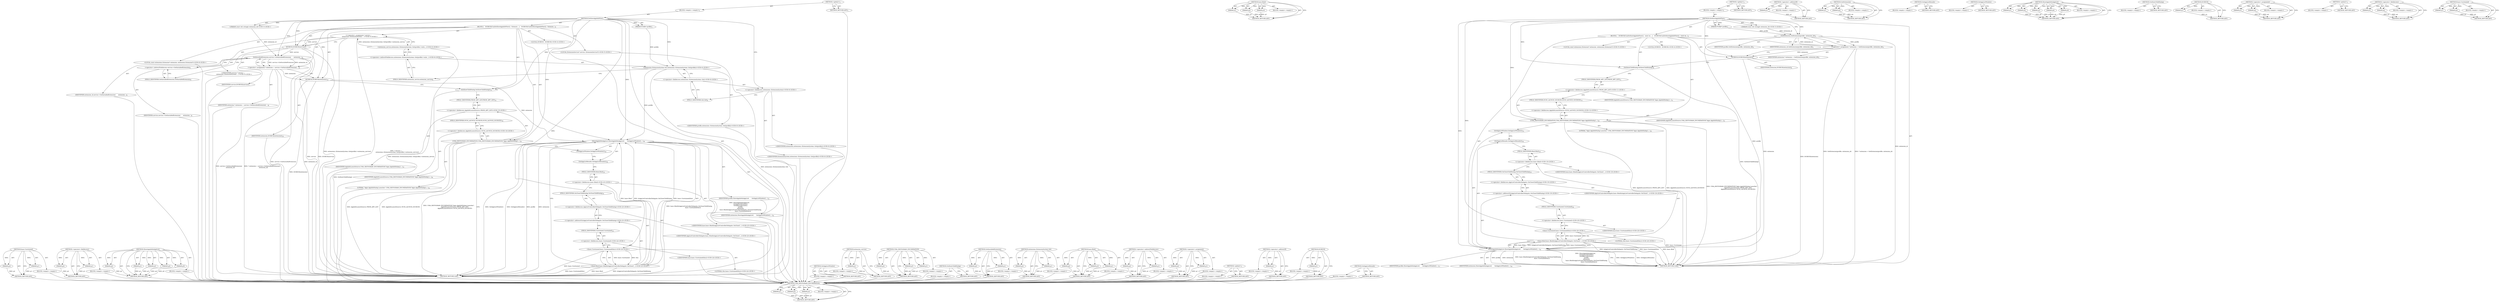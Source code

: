 digraph "base.Unretained" {
vulnerable_162 [label=<(METHOD,base.Unretained)>];
vulnerable_163 [label=<(PARAM,p1)>];
vulnerable_164 [label=<(PARAM,p2)>];
vulnerable_165 [label=<(BLOCK,&lt;empty&gt;,&lt;empty&gt;)>];
vulnerable_166 [label=<(METHOD_RETURN,ANY)>];
vulnerable_115 [label=<(METHOD,&lt;operator&gt;.fieldAccess)>];
vulnerable_116 [label=<(PARAM,p1)>];
vulnerable_117 [label=<(PARAM,p2)>];
vulnerable_118 [label=<(BLOCK,&lt;empty&gt;,&lt;empty&gt;)>];
vulnerable_119 [label=<(METHOD_RETURN,ANY)>];
vulnerable_138 [label=<(METHOD,ShowAppInfoInAppList)>];
vulnerable_139 [label=<(PARAM,p1)>];
vulnerable_140 [label=<(PARAM,p2)>];
vulnerable_141 [label=<(PARAM,p3)>];
vulnerable_142 [label=<(PARAM,p4)>];
vulnerable_143 [label=<(PARAM,p5)>];
vulnerable_144 [label=<(BLOCK,&lt;empty&gt;,&lt;empty&gt;)>];
vulnerable_145 [label=<(METHOD_RETURN,ANY)>];
vulnerable_6 [label=<(METHOD,&lt;global&gt;)<SUB>1</SUB>>];
vulnerable_7 [label=<(BLOCK,&lt;empty&gt;,&lt;empty&gt;)<SUB>1</SUB>>];
vulnerable_8 [label=<(METHOD,DoShowAppInfoFlow)<SUB>1</SUB>>];
vulnerable_9 [label=<(PARAM,Profile* profile)<SUB>2</SUB>>];
vulnerable_10 [label="<(PARAM,const std::string&amp; extension_id)<SUB>3</SUB>>"];
vulnerable_11 [label=<(BLOCK,{
   DCHECK(CanDoShowAppInfoFlow());
  Extensio...,{
   DCHECK(CanDoShowAppInfoFlow());
  Extensio...)<SUB>3</SUB>>];
vulnerable_12 [label="<(LOCAL,DCHECK : DCHECK)<SUB>4</SUB>>"];
vulnerable_13 [label="<(LOCAL,ExtensionService* service: ExtensionService*)<SUB>5</SUB>>"];
vulnerable_14 [label="<(&lt;operator&gt;.assignment,* service =
      extensions::ExtensionSystem::...)<SUB>5</SUB>>"];
vulnerable_15 [label="<(IDENTIFIER,service,* service =
      extensions::ExtensionSystem::...)<SUB>5</SUB>>"];
vulnerable_16 [label="<(extension_service,extensions::ExtensionSystem::Get(profile)-&gt;exte...)<SUB>6</SUB>>"];
vulnerable_17 [label="<(&lt;operator&gt;.indirectFieldAccess,extensions::ExtensionSystem::Get(profile)-&gt;exte...)<SUB>6</SUB>>"];
vulnerable_18 [label="<(extensions.ExtensionSystem.Get,extensions::ExtensionSystem::Get(profile))<SUB>6</SUB>>"];
vulnerable_19 [label="<(&lt;operator&gt;.fieldAccess,extensions::ExtensionSystem::Get)<SUB>6</SUB>>"];
vulnerable_20 [label="<(&lt;operator&gt;.fieldAccess,extensions::ExtensionSystem)<SUB>6</SUB>>"];
vulnerable_21 [label="<(IDENTIFIER,extensions,extensions::ExtensionSystem::Get(profile))<SUB>6</SUB>>"];
vulnerable_22 [label="<(IDENTIFIER,ExtensionSystem,extensions::ExtensionSystem::Get(profile))<SUB>6</SUB>>"];
vulnerable_23 [label=<(FIELD_IDENTIFIER,Get,Get)<SUB>6</SUB>>];
vulnerable_24 [label="<(IDENTIFIER,profile,extensions::ExtensionSystem::Get(profile))<SUB>6</SUB>>"];
vulnerable_25 [label=<(FIELD_IDENTIFIER,extension_service,extension_service)<SUB>6</SUB>>];
vulnerable_26 [label=<(DCHECK,DCHECK(service))<SUB>7</SUB>>];
vulnerable_27 [label=<(IDENTIFIER,service,DCHECK(service))<SUB>7</SUB>>];
vulnerable_28 [label="<(LOCAL,const extensions.Extension* extension: extensions.Extension*)<SUB>8</SUB>>"];
vulnerable_29 [label=<(&lt;operator&gt;.assignment,* extension = service-&gt;GetInstalledExtension(
 ...)<SUB>8</SUB>>];
vulnerable_30 [label=<(IDENTIFIER,extension,* extension = service-&gt;GetInstalledExtension(
 ...)<SUB>8</SUB>>];
vulnerable_31 [label=<(GetInstalledExtension,service-&gt;GetInstalledExtension(
      extension...)<SUB>8</SUB>>];
vulnerable_32 [label=<(&lt;operator&gt;.indirectFieldAccess,service-&gt;GetInstalledExtension)<SUB>8</SUB>>];
vulnerable_33 [label=<(IDENTIFIER,service,service-&gt;GetInstalledExtension(
      extension...)<SUB>8</SUB>>];
vulnerable_34 [label=<(FIELD_IDENTIFIER,GetInstalledExtension,GetInstalledExtension)<SUB>8</SUB>>];
vulnerable_35 [label=<(IDENTIFIER,extension_id,service-&gt;GetInstalledExtension(
      extension...)<SUB>9</SUB>>];
vulnerable_36 [label=<(DCHECK,DCHECK(extension))<SUB>10</SUB>>];
vulnerable_37 [label=<(IDENTIFIER,extension,DCHECK(extension))<SUB>10</SUB>>];
vulnerable_38 [label=<(OnShowChildDialog,OnShowChildDialog())<SUB>12</SUB>>];
vulnerable_39 [label=<(UMA_HISTOGRAM_ENUMERATION,UMA_HISTOGRAM_ENUMERATION(&quot;Apps.AppInfoDialog.L...)<SUB>14</SUB>>];
vulnerable_40 [label=<(LITERAL,&quot;Apps.AppInfoDialog.Launches&quot;,UMA_HISTOGRAM_ENUMERATION(&quot;Apps.AppInfoDialog.L...)<SUB>14</SUB>>];
vulnerable_41 [label="<(&lt;operator&gt;.fieldAccess,AppInfoLaunchSource::FROM_APP_LIST)<SUB>15</SUB>>"];
vulnerable_42 [label=<(IDENTIFIER,AppInfoLaunchSource,UMA_HISTOGRAM_ENUMERATION(&quot;Apps.AppInfoDialog.L...)<SUB>15</SUB>>];
vulnerable_43 [label=<(FIELD_IDENTIFIER,FROM_APP_LIST,FROM_APP_LIST)<SUB>15</SUB>>];
vulnerable_44 [label="<(&lt;operator&gt;.fieldAccess,AppInfoLaunchSource::NUM_LAUNCH_SOURCES)<SUB>16</SUB>>"];
vulnerable_45 [label=<(IDENTIFIER,AppInfoLaunchSource,UMA_HISTOGRAM_ENUMERATION(&quot;Apps.AppInfoDialog.L...)<SUB>16</SUB>>];
vulnerable_46 [label=<(FIELD_IDENTIFIER,NUM_LAUNCH_SOURCES,NUM_LAUNCH_SOURCES)<SUB>16</SUB>>];
vulnerable_47 [label=<(ShowAppInfoInAppList,ShowAppInfoInAppList(
      GetAppListWindow(),...)<SUB>18</SUB>>];
vulnerable_48 [label=<(GetAppListWindow,GetAppListWindow())<SUB>19</SUB>>];
vulnerable_49 [label=<(GetAppListBounds,GetAppListBounds())<SUB>20</SUB>>];
vulnerable_50 [label=<(IDENTIFIER,profile,ShowAppInfoInAppList(
      GetAppListWindow(),...)<SUB>21</SUB>>];
vulnerable_51 [label=<(IDENTIFIER,extension,ShowAppInfoInAppList(
      GetAppListWindow(),...)<SUB>22</SUB>>];
vulnerable_52 [label="<(base.Bind,base::Bind(&amp;AppListControllerDelegate::OnCloseC...)<SUB>23</SUB>>"];
vulnerable_53 [label="<(&lt;operator&gt;.fieldAccess,base::Bind)<SUB>23</SUB>>"];
vulnerable_54 [label="<(IDENTIFIER,base,base::Bind(&amp;AppListControllerDelegate::OnCloseC...)<SUB>23</SUB>>"];
vulnerable_55 [label=<(FIELD_IDENTIFIER,Bind,Bind)<SUB>23</SUB>>];
vulnerable_56 [label="<(&lt;operator&gt;.addressOf,&amp;AppListControllerDelegate::OnCloseChildDialog)<SUB>23</SUB>>"];
vulnerable_57 [label="<(&lt;operator&gt;.fieldAccess,AppListControllerDelegate::OnCloseChildDialog)<SUB>23</SUB>>"];
vulnerable_58 [label="<(IDENTIFIER,AppListControllerDelegate,base::Bind(&amp;AppListControllerDelegate::OnCloseC...)<SUB>23</SUB>>"];
vulnerable_59 [label=<(FIELD_IDENTIFIER,OnCloseChildDialog,OnCloseChildDialog)<SUB>23</SUB>>];
vulnerable_60 [label="<(base.Unretained,base::Unretained(this))<SUB>24</SUB>>"];
vulnerable_61 [label="<(&lt;operator&gt;.fieldAccess,base::Unretained)<SUB>24</SUB>>"];
vulnerable_62 [label="<(IDENTIFIER,base,base::Unretained(this))<SUB>24</SUB>>"];
vulnerable_63 [label=<(FIELD_IDENTIFIER,Unretained,Unretained)<SUB>24</SUB>>];
vulnerable_64 [label="<(LITERAL,this,base::Unretained(this))<SUB>24</SUB>>"];
vulnerable_65 [label=<(METHOD_RETURN,void)<SUB>1</SUB>>];
vulnerable_67 [label=<(METHOD_RETURN,ANY)<SUB>1</SUB>>];
vulnerable_146 [label=<(METHOD,GetAppListWindow)>];
vulnerable_147 [label=<(BLOCK,&lt;empty&gt;,&lt;empty&gt;)>];
vulnerable_148 [label=<(METHOD_RETURN,ANY)>];
vulnerable_101 [label=<(METHOD,extension_service)>];
vulnerable_102 [label=<(PARAM,p1)>];
vulnerable_103 [label=<(BLOCK,&lt;empty&gt;,&lt;empty&gt;)>];
vulnerable_104 [label=<(METHOD_RETURN,ANY)>];
vulnerable_132 [label=<(METHOD,UMA_HISTOGRAM_ENUMERATION)>];
vulnerable_133 [label=<(PARAM,p1)>];
vulnerable_134 [label=<(PARAM,p2)>];
vulnerable_135 [label=<(PARAM,p3)>];
vulnerable_136 [label=<(BLOCK,&lt;empty&gt;,&lt;empty&gt;)>];
vulnerable_137 [label=<(METHOD_RETURN,ANY)>];
vulnerable_129 [label=<(METHOD,OnShowChildDialog)>];
vulnerable_130 [label=<(BLOCK,&lt;empty&gt;,&lt;empty&gt;)>];
vulnerable_131 [label=<(METHOD_RETURN,ANY)>];
vulnerable_124 [label=<(METHOD,GetInstalledExtension)>];
vulnerable_125 [label=<(PARAM,p1)>];
vulnerable_126 [label=<(PARAM,p2)>];
vulnerable_127 [label=<(BLOCK,&lt;empty&gt;,&lt;empty&gt;)>];
vulnerable_128 [label=<(METHOD_RETURN,ANY)>];
vulnerable_110 [label=<(METHOD,extensions.ExtensionSystem.Get)>];
vulnerable_111 [label=<(PARAM,p1)>];
vulnerable_112 [label=<(PARAM,p2)>];
vulnerable_113 [label=<(BLOCK,&lt;empty&gt;,&lt;empty&gt;)>];
vulnerable_114 [label=<(METHOD_RETURN,ANY)>];
vulnerable_152 [label=<(METHOD,base.Bind)>];
vulnerable_153 [label=<(PARAM,p1)>];
vulnerable_154 [label=<(PARAM,p2)>];
vulnerable_155 [label=<(PARAM,p3)>];
vulnerable_156 [label=<(BLOCK,&lt;empty&gt;,&lt;empty&gt;)>];
vulnerable_157 [label=<(METHOD_RETURN,ANY)>];
vulnerable_105 [label=<(METHOD,&lt;operator&gt;.indirectFieldAccess)>];
vulnerable_106 [label=<(PARAM,p1)>];
vulnerable_107 [label=<(PARAM,p2)>];
vulnerable_108 [label=<(BLOCK,&lt;empty&gt;,&lt;empty&gt;)>];
vulnerable_109 [label=<(METHOD_RETURN,ANY)>];
vulnerable_96 [label=<(METHOD,&lt;operator&gt;.assignment)>];
vulnerable_97 [label=<(PARAM,p1)>];
vulnerable_98 [label=<(PARAM,p2)>];
vulnerable_99 [label=<(BLOCK,&lt;empty&gt;,&lt;empty&gt;)>];
vulnerable_100 [label=<(METHOD_RETURN,ANY)>];
vulnerable_90 [label=<(METHOD,&lt;global&gt;)<SUB>1</SUB>>];
vulnerable_91 [label=<(BLOCK,&lt;empty&gt;,&lt;empty&gt;)>];
vulnerable_92 [label=<(METHOD_RETURN,ANY)>];
vulnerable_158 [label=<(METHOD,&lt;operator&gt;.addressOf)>];
vulnerable_159 [label=<(PARAM,p1)>];
vulnerable_160 [label=<(BLOCK,&lt;empty&gt;,&lt;empty&gt;)>];
vulnerable_161 [label=<(METHOD_RETURN,ANY)>];
vulnerable_120 [label=<(METHOD,DCHECK)>];
vulnerable_121 [label=<(PARAM,p1)>];
vulnerable_122 [label=<(BLOCK,&lt;empty&gt;,&lt;empty&gt;)>];
vulnerable_123 [label=<(METHOD_RETURN,ANY)>];
vulnerable_149 [label=<(METHOD,GetAppListBounds)>];
vulnerable_150 [label=<(BLOCK,&lt;empty&gt;,&lt;empty&gt;)>];
vulnerable_151 [label=<(METHOD_RETURN,ANY)>];
fixed_92 [label=<(METHOD,UMA_HISTOGRAM_ENUMERATION)>];
fixed_93 [label=<(PARAM,p1)>];
fixed_94 [label=<(PARAM,p2)>];
fixed_95 [label=<(PARAM,p3)>];
fixed_96 [label=<(BLOCK,&lt;empty&gt;,&lt;empty&gt;)>];
fixed_97 [label=<(METHOD_RETURN,ANY)>];
fixed_117 [label=<(METHOD,base.Bind)>];
fixed_118 [label=<(PARAM,p1)>];
fixed_119 [label=<(PARAM,p2)>];
fixed_120 [label=<(PARAM,p3)>];
fixed_121 [label=<(BLOCK,&lt;empty&gt;,&lt;empty&gt;)>];
fixed_122 [label=<(METHOD_RETURN,ANY)>];
fixed_6 [label=<(METHOD,&lt;global&gt;)<SUB>1</SUB>>];
fixed_7 [label=<(BLOCK,&lt;empty&gt;,&lt;empty&gt;)<SUB>1</SUB>>];
fixed_8 [label=<(METHOD,DoShowAppInfoFlow)<SUB>1</SUB>>];
fixed_9 [label=<(PARAM,Profile* profile)<SUB>2</SUB>>];
fixed_10 [label="<(PARAM,const std::string&amp; extension_id)<SUB>3</SUB>>"];
fixed_11 [label=<(BLOCK,{
   DCHECK(CanDoShowAppInfoFlow());
  const ex...,{
   DCHECK(CanDoShowAppInfoFlow());
  const ex...)<SUB>3</SUB>>];
fixed_12 [label="<(LOCAL,DCHECK : DCHECK)<SUB>4</SUB>>"];
fixed_13 [label="<(LOCAL,const extensions.Extension* extension: extensions.Extension*)<SUB>5</SUB>>"];
fixed_14 [label=<(&lt;operator&gt;.assignment,* extension = GetExtension(profile, extension_id))<SUB>5</SUB>>];
fixed_15 [label=<(IDENTIFIER,extension,* extension = GetExtension(profile, extension_id))<SUB>5</SUB>>];
fixed_16 [label=<(GetExtension,GetExtension(profile, extension_id))<SUB>5</SUB>>];
fixed_17 [label=<(IDENTIFIER,profile,GetExtension(profile, extension_id))<SUB>5</SUB>>];
fixed_18 [label=<(IDENTIFIER,extension_id,GetExtension(profile, extension_id))<SUB>5</SUB>>];
fixed_19 [label=<(DCHECK,DCHECK(extension))<SUB>6</SUB>>];
fixed_20 [label=<(IDENTIFIER,extension,DCHECK(extension))<SUB>6</SUB>>];
fixed_21 [label=<(OnShowChildDialog,OnShowChildDialog())<SUB>8</SUB>>];
fixed_22 [label=<(UMA_HISTOGRAM_ENUMERATION,UMA_HISTOGRAM_ENUMERATION(&quot;Apps.AppInfoDialog.L...)<SUB>10</SUB>>];
fixed_23 [label=<(LITERAL,&quot;Apps.AppInfoDialog.Launches&quot;,UMA_HISTOGRAM_ENUMERATION(&quot;Apps.AppInfoDialog.L...)<SUB>10</SUB>>];
fixed_24 [label="<(&lt;operator&gt;.fieldAccess,AppInfoLaunchSource::FROM_APP_LIST)<SUB>11</SUB>>"];
fixed_25 [label=<(IDENTIFIER,AppInfoLaunchSource,UMA_HISTOGRAM_ENUMERATION(&quot;Apps.AppInfoDialog.L...)<SUB>11</SUB>>];
fixed_26 [label=<(FIELD_IDENTIFIER,FROM_APP_LIST,FROM_APP_LIST)<SUB>11</SUB>>];
fixed_27 [label="<(&lt;operator&gt;.fieldAccess,AppInfoLaunchSource::NUM_LAUNCH_SOURCES)<SUB>12</SUB>>"];
fixed_28 [label=<(IDENTIFIER,AppInfoLaunchSource,UMA_HISTOGRAM_ENUMERATION(&quot;Apps.AppInfoDialog.L...)<SUB>12</SUB>>];
fixed_29 [label=<(FIELD_IDENTIFIER,NUM_LAUNCH_SOURCES,NUM_LAUNCH_SOURCES)<SUB>12</SUB>>];
fixed_30 [label=<(ShowAppInfoInAppList,ShowAppInfoInAppList(
      GetAppListWindow(),...)<SUB>14</SUB>>];
fixed_31 [label=<(GetAppListWindow,GetAppListWindow())<SUB>15</SUB>>];
fixed_32 [label=<(GetAppListBounds,GetAppListBounds())<SUB>16</SUB>>];
fixed_33 [label=<(IDENTIFIER,profile,ShowAppInfoInAppList(
      GetAppListWindow(),...)<SUB>17</SUB>>];
fixed_34 [label=<(IDENTIFIER,extension,ShowAppInfoInAppList(
      GetAppListWindow(),...)<SUB>18</SUB>>];
fixed_35 [label="<(base.Bind,base::Bind(&amp;AppListControllerDelegate::OnCloseC...)<SUB>19</SUB>>"];
fixed_36 [label="<(&lt;operator&gt;.fieldAccess,base::Bind)<SUB>19</SUB>>"];
fixed_37 [label="<(IDENTIFIER,base,base::Bind(&amp;AppListControllerDelegate::OnCloseC...)<SUB>19</SUB>>"];
fixed_38 [label=<(FIELD_IDENTIFIER,Bind,Bind)<SUB>19</SUB>>];
fixed_39 [label="<(&lt;operator&gt;.addressOf,&amp;AppListControllerDelegate::OnCloseChildDialog)<SUB>19</SUB>>"];
fixed_40 [label="<(&lt;operator&gt;.fieldAccess,AppListControllerDelegate::OnCloseChildDialog)<SUB>19</SUB>>"];
fixed_41 [label="<(IDENTIFIER,AppListControllerDelegate,base::Bind(&amp;AppListControllerDelegate::OnCloseC...)<SUB>19</SUB>>"];
fixed_42 [label=<(FIELD_IDENTIFIER,OnCloseChildDialog,OnCloseChildDialog)<SUB>19</SUB>>];
fixed_43 [label="<(base.Unretained,base::Unretained(this))<SUB>20</SUB>>"];
fixed_44 [label="<(&lt;operator&gt;.fieldAccess,base::Unretained)<SUB>20</SUB>>"];
fixed_45 [label="<(IDENTIFIER,base,base::Unretained(this))<SUB>20</SUB>>"];
fixed_46 [label=<(FIELD_IDENTIFIER,Unretained,Unretained)<SUB>20</SUB>>];
fixed_47 [label="<(LITERAL,this,base::Unretained(this))<SUB>20</SUB>>"];
fixed_48 [label=<(METHOD_RETURN,void)<SUB>1</SUB>>];
fixed_50 [label=<(METHOD_RETURN,ANY)<SUB>1</SUB>>];
fixed_123 [label=<(METHOD,&lt;operator&gt;.addressOf)>];
fixed_124 [label=<(PARAM,p1)>];
fixed_125 [label=<(BLOCK,&lt;empty&gt;,&lt;empty&gt;)>];
fixed_126 [label=<(METHOD_RETURN,ANY)>];
fixed_80 [label=<(METHOD,GetExtension)>];
fixed_81 [label=<(PARAM,p1)>];
fixed_82 [label=<(PARAM,p2)>];
fixed_83 [label=<(BLOCK,&lt;empty&gt;,&lt;empty&gt;)>];
fixed_84 [label=<(METHOD_RETURN,ANY)>];
fixed_114 [label=<(METHOD,GetAppListBounds)>];
fixed_115 [label=<(BLOCK,&lt;empty&gt;,&lt;empty&gt;)>];
fixed_116 [label=<(METHOD_RETURN,ANY)>];
fixed_111 [label=<(METHOD,GetAppListWindow)>];
fixed_112 [label=<(BLOCK,&lt;empty&gt;,&lt;empty&gt;)>];
fixed_113 [label=<(METHOD_RETURN,ANY)>];
fixed_103 [label=<(METHOD,ShowAppInfoInAppList)>];
fixed_104 [label=<(PARAM,p1)>];
fixed_105 [label=<(PARAM,p2)>];
fixed_106 [label=<(PARAM,p3)>];
fixed_107 [label=<(PARAM,p4)>];
fixed_108 [label=<(PARAM,p5)>];
fixed_109 [label=<(BLOCK,&lt;empty&gt;,&lt;empty&gt;)>];
fixed_110 [label=<(METHOD_RETURN,ANY)>];
fixed_89 [label=<(METHOD,OnShowChildDialog)>];
fixed_90 [label=<(BLOCK,&lt;empty&gt;,&lt;empty&gt;)>];
fixed_91 [label=<(METHOD_RETURN,ANY)>];
fixed_85 [label=<(METHOD,DCHECK)>];
fixed_86 [label=<(PARAM,p1)>];
fixed_87 [label=<(BLOCK,&lt;empty&gt;,&lt;empty&gt;)>];
fixed_88 [label=<(METHOD_RETURN,ANY)>];
fixed_75 [label=<(METHOD,&lt;operator&gt;.assignment)>];
fixed_76 [label=<(PARAM,p1)>];
fixed_77 [label=<(PARAM,p2)>];
fixed_78 [label=<(BLOCK,&lt;empty&gt;,&lt;empty&gt;)>];
fixed_79 [label=<(METHOD_RETURN,ANY)>];
fixed_69 [label=<(METHOD,&lt;global&gt;)<SUB>1</SUB>>];
fixed_70 [label=<(BLOCK,&lt;empty&gt;,&lt;empty&gt;)>];
fixed_71 [label=<(METHOD_RETURN,ANY)>];
fixed_98 [label=<(METHOD,&lt;operator&gt;.fieldAccess)>];
fixed_99 [label=<(PARAM,p1)>];
fixed_100 [label=<(PARAM,p2)>];
fixed_101 [label=<(BLOCK,&lt;empty&gt;,&lt;empty&gt;)>];
fixed_102 [label=<(METHOD_RETURN,ANY)>];
fixed_127 [label=<(METHOD,base.Unretained)>];
fixed_128 [label=<(PARAM,p1)>];
fixed_129 [label=<(PARAM,p2)>];
fixed_130 [label=<(BLOCK,&lt;empty&gt;,&lt;empty&gt;)>];
fixed_131 [label=<(METHOD_RETURN,ANY)>];
vulnerable_162 -> vulnerable_163  [key=0, label="AST: "];
vulnerable_162 -> vulnerable_163  [key=1, label="DDG: "];
vulnerable_162 -> vulnerable_165  [key=0, label="AST: "];
vulnerable_162 -> vulnerable_164  [key=0, label="AST: "];
vulnerable_162 -> vulnerable_164  [key=1, label="DDG: "];
vulnerable_162 -> vulnerable_166  [key=0, label="AST: "];
vulnerable_162 -> vulnerable_166  [key=1, label="CFG: "];
vulnerable_163 -> vulnerable_166  [key=0, label="DDG: p1"];
vulnerable_164 -> vulnerable_166  [key=0, label="DDG: p2"];
vulnerable_165 -> fixed_92  [key=0];
vulnerable_166 -> fixed_92  [key=0];
vulnerable_115 -> vulnerable_116  [key=0, label="AST: "];
vulnerable_115 -> vulnerable_116  [key=1, label="DDG: "];
vulnerable_115 -> vulnerable_118  [key=0, label="AST: "];
vulnerable_115 -> vulnerable_117  [key=0, label="AST: "];
vulnerable_115 -> vulnerable_117  [key=1, label="DDG: "];
vulnerable_115 -> vulnerable_119  [key=0, label="AST: "];
vulnerable_115 -> vulnerable_119  [key=1, label="CFG: "];
vulnerable_116 -> vulnerable_119  [key=0, label="DDG: p1"];
vulnerable_117 -> vulnerable_119  [key=0, label="DDG: p2"];
vulnerable_118 -> fixed_92  [key=0];
vulnerable_119 -> fixed_92  [key=0];
vulnerable_138 -> vulnerable_139  [key=0, label="AST: "];
vulnerable_138 -> vulnerable_139  [key=1, label="DDG: "];
vulnerable_138 -> vulnerable_144  [key=0, label="AST: "];
vulnerable_138 -> vulnerable_140  [key=0, label="AST: "];
vulnerable_138 -> vulnerable_140  [key=1, label="DDG: "];
vulnerable_138 -> vulnerable_145  [key=0, label="AST: "];
vulnerable_138 -> vulnerable_145  [key=1, label="CFG: "];
vulnerable_138 -> vulnerable_141  [key=0, label="AST: "];
vulnerable_138 -> vulnerable_141  [key=1, label="DDG: "];
vulnerable_138 -> vulnerable_142  [key=0, label="AST: "];
vulnerable_138 -> vulnerable_142  [key=1, label="DDG: "];
vulnerable_138 -> vulnerable_143  [key=0, label="AST: "];
vulnerable_138 -> vulnerable_143  [key=1, label="DDG: "];
vulnerable_139 -> vulnerable_145  [key=0, label="DDG: p1"];
vulnerable_140 -> vulnerable_145  [key=0, label="DDG: p2"];
vulnerable_141 -> vulnerable_145  [key=0, label="DDG: p3"];
vulnerable_142 -> vulnerable_145  [key=0, label="DDG: p4"];
vulnerable_143 -> vulnerable_145  [key=0, label="DDG: p5"];
vulnerable_144 -> fixed_92  [key=0];
vulnerable_145 -> fixed_92  [key=0];
vulnerable_6 -> vulnerable_7  [key=0, label="AST: "];
vulnerable_6 -> vulnerable_67  [key=0, label="AST: "];
vulnerable_6 -> vulnerable_67  [key=1, label="CFG: "];
vulnerable_7 -> vulnerable_8  [key=0, label="AST: "];
vulnerable_8 -> vulnerable_9  [key=0, label="AST: "];
vulnerable_8 -> vulnerable_9  [key=1, label="DDG: "];
vulnerable_8 -> vulnerable_10  [key=0, label="AST: "];
vulnerable_8 -> vulnerable_10  [key=1, label="DDG: "];
vulnerable_8 -> vulnerable_11  [key=0, label="AST: "];
vulnerable_8 -> vulnerable_65  [key=0, label="AST: "];
vulnerable_8 -> vulnerable_20  [key=0, label="CFG: "];
vulnerable_8 -> vulnerable_38  [key=0, label="DDG: "];
vulnerable_8 -> vulnerable_26  [key=0, label="DDG: "];
vulnerable_8 -> vulnerable_36  [key=0, label="DDG: "];
vulnerable_8 -> vulnerable_39  [key=0, label="DDG: "];
vulnerable_8 -> vulnerable_47  [key=0, label="DDG: "];
vulnerable_8 -> vulnerable_31  [key=0, label="DDG: "];
vulnerable_8 -> vulnerable_60  [key=0, label="DDG: "];
vulnerable_8 -> vulnerable_18  [key=0, label="DDG: "];
vulnerable_9 -> vulnerable_18  [key=0, label="DDG: profile"];
vulnerable_10 -> vulnerable_31  [key=0, label="DDG: extension_id"];
vulnerable_11 -> vulnerable_12  [key=0, label="AST: "];
vulnerable_11 -> vulnerable_13  [key=0, label="AST: "];
vulnerable_11 -> vulnerable_14  [key=0, label="AST: "];
vulnerable_11 -> vulnerable_26  [key=0, label="AST: "];
vulnerable_11 -> vulnerable_28  [key=0, label="AST: "];
vulnerable_11 -> vulnerable_29  [key=0, label="AST: "];
vulnerable_11 -> vulnerable_36  [key=0, label="AST: "];
vulnerable_11 -> vulnerable_38  [key=0, label="AST: "];
vulnerable_11 -> vulnerable_39  [key=0, label="AST: "];
vulnerable_11 -> vulnerable_47  [key=0, label="AST: "];
vulnerable_12 -> fixed_92  [key=0];
vulnerable_13 -> fixed_92  [key=0];
vulnerable_14 -> vulnerable_15  [key=0, label="AST: "];
vulnerable_14 -> vulnerable_16  [key=0, label="AST: "];
vulnerable_14 -> vulnerable_26  [key=0, label="CFG: "];
vulnerable_14 -> vulnerable_26  [key=1, label="DDG: service"];
vulnerable_14 -> vulnerable_65  [key=0, label="DDG: extensions::ExtensionSystem::Get(profile)-&gt;extension_service()"];
vulnerable_14 -> vulnerable_65  [key=1, label="DDG: * service =
      extensions::ExtensionSystem::Get(profile)-&gt;extension_service()"];
vulnerable_15 -> fixed_92  [key=0];
vulnerable_16 -> vulnerable_17  [key=0, label="AST: "];
vulnerable_16 -> vulnerable_14  [key=0, label="CFG: "];
vulnerable_16 -> vulnerable_14  [key=1, label="DDG: extensions::ExtensionSystem::Get(profile)-&gt;extension_service"];
vulnerable_16 -> vulnerable_65  [key=0, label="DDG: extensions::ExtensionSystem::Get(profile)-&gt;extension_service"];
vulnerable_17 -> vulnerable_18  [key=0, label="AST: "];
vulnerable_17 -> vulnerable_25  [key=0, label="AST: "];
vulnerable_17 -> vulnerable_16  [key=0, label="CFG: "];
vulnerable_18 -> vulnerable_19  [key=0, label="AST: "];
vulnerable_18 -> vulnerable_24  [key=0, label="AST: "];
vulnerable_18 -> vulnerable_25  [key=0, label="CFG: "];
vulnerable_18 -> vulnerable_65  [key=0, label="DDG: extensions::ExtensionSystem::Get"];
vulnerable_18 -> vulnerable_47  [key=0, label="DDG: profile"];
vulnerable_19 -> vulnerable_20  [key=0, label="AST: "];
vulnerable_19 -> vulnerable_23  [key=0, label="AST: "];
vulnerable_19 -> vulnerable_18  [key=0, label="CFG: "];
vulnerable_20 -> vulnerable_21  [key=0, label="AST: "];
vulnerable_20 -> vulnerable_22  [key=0, label="AST: "];
vulnerable_20 -> vulnerable_23  [key=0, label="CFG: "];
vulnerable_21 -> fixed_92  [key=0];
vulnerable_22 -> fixed_92  [key=0];
vulnerable_23 -> vulnerable_19  [key=0, label="CFG: "];
vulnerable_24 -> fixed_92  [key=0];
vulnerable_25 -> vulnerable_17  [key=0, label="CFG: "];
vulnerable_26 -> vulnerable_27  [key=0, label="AST: "];
vulnerable_26 -> vulnerable_34  [key=0, label="CFG: "];
vulnerable_26 -> vulnerable_65  [key=0, label="DDG: service"];
vulnerable_26 -> vulnerable_65  [key=1, label="DDG: DCHECK(service)"];
vulnerable_26 -> vulnerable_31  [key=0, label="DDG: service"];
vulnerable_27 -> fixed_92  [key=0];
vulnerable_28 -> fixed_92  [key=0];
vulnerable_29 -> vulnerable_30  [key=0, label="AST: "];
vulnerable_29 -> vulnerable_31  [key=0, label="AST: "];
vulnerable_29 -> vulnerable_36  [key=0, label="CFG: "];
vulnerable_29 -> vulnerable_36  [key=1, label="DDG: extension"];
vulnerable_29 -> vulnerable_65  [key=0, label="DDG: service-&gt;GetInstalledExtension(
      extension_id)"];
vulnerable_29 -> vulnerable_65  [key=1, label="DDG: * extension = service-&gt;GetInstalledExtension(
      extension_id)"];
vulnerable_30 -> fixed_92  [key=0];
vulnerable_31 -> vulnerable_32  [key=0, label="AST: "];
vulnerable_31 -> vulnerable_35  [key=0, label="AST: "];
vulnerable_31 -> vulnerable_29  [key=0, label="CFG: "];
vulnerable_31 -> vulnerable_29  [key=1, label="DDG: service-&gt;GetInstalledExtension"];
vulnerable_31 -> vulnerable_29  [key=2, label="DDG: extension_id"];
vulnerable_31 -> vulnerable_65  [key=0, label="DDG: service-&gt;GetInstalledExtension"];
vulnerable_31 -> vulnerable_65  [key=1, label="DDG: extension_id"];
vulnerable_32 -> vulnerable_33  [key=0, label="AST: "];
vulnerable_32 -> vulnerable_34  [key=0, label="AST: "];
vulnerable_32 -> vulnerable_31  [key=0, label="CFG: "];
vulnerable_33 -> fixed_92  [key=0];
vulnerable_34 -> vulnerable_32  [key=0, label="CFG: "];
vulnerable_35 -> fixed_92  [key=0];
vulnerable_36 -> vulnerable_37  [key=0, label="AST: "];
vulnerable_36 -> vulnerable_38  [key=0, label="CFG: "];
vulnerable_36 -> vulnerable_65  [key=0, label="DDG: DCHECK(extension)"];
vulnerable_36 -> vulnerable_47  [key=0, label="DDG: extension"];
vulnerable_37 -> fixed_92  [key=0];
vulnerable_38 -> vulnerable_43  [key=0, label="CFG: "];
vulnerable_38 -> vulnerable_65  [key=0, label="DDG: OnShowChildDialog()"];
vulnerable_39 -> vulnerable_40  [key=0, label="AST: "];
vulnerable_39 -> vulnerable_41  [key=0, label="AST: "];
vulnerable_39 -> vulnerable_44  [key=0, label="AST: "];
vulnerable_39 -> vulnerable_48  [key=0, label="CFG: "];
vulnerable_39 -> vulnerable_65  [key=0, label="DDG: AppInfoLaunchSource::FROM_APP_LIST"];
vulnerable_39 -> vulnerable_65  [key=1, label="DDG: AppInfoLaunchSource::NUM_LAUNCH_SOURCES"];
vulnerable_39 -> vulnerable_65  [key=2, label="DDG: UMA_HISTOGRAM_ENUMERATION(&quot;Apps.AppInfoDialog.Launches&quot;,
                            AppInfoLaunchSource::FROM_APP_LIST,
                            AppInfoLaunchSource::NUM_LAUNCH_SOURCES)"];
vulnerable_40 -> fixed_92  [key=0];
vulnerable_41 -> vulnerable_42  [key=0, label="AST: "];
vulnerable_41 -> vulnerable_43  [key=0, label="AST: "];
vulnerable_41 -> vulnerable_46  [key=0, label="CFG: "];
vulnerable_42 -> fixed_92  [key=0];
vulnerable_43 -> vulnerable_41  [key=0, label="CFG: "];
vulnerable_44 -> vulnerable_45  [key=0, label="AST: "];
vulnerable_44 -> vulnerable_46  [key=0, label="AST: "];
vulnerable_44 -> vulnerable_39  [key=0, label="CFG: "];
vulnerable_45 -> fixed_92  [key=0];
vulnerable_46 -> vulnerable_44  [key=0, label="CFG: "];
vulnerable_47 -> vulnerable_48  [key=0, label="AST: "];
vulnerable_47 -> vulnerable_49  [key=0, label="AST: "];
vulnerable_47 -> vulnerable_50  [key=0, label="AST: "];
vulnerable_47 -> vulnerable_51  [key=0, label="AST: "];
vulnerable_47 -> vulnerable_52  [key=0, label="AST: "];
vulnerable_47 -> vulnerable_65  [key=0, label="CFG: "];
vulnerable_47 -> vulnerable_65  [key=1, label="DDG: GetAppListWindow()"];
vulnerable_47 -> vulnerable_65  [key=2, label="DDG: GetAppListBounds()"];
vulnerable_47 -> vulnerable_65  [key=3, label="DDG: profile"];
vulnerable_47 -> vulnerable_65  [key=4, label="DDG: extension"];
vulnerable_47 -> vulnerable_65  [key=5, label="DDG: base::Bind(&amp;AppListControllerDelegate::OnCloseChildDialog,
                 base::Unretained(this))"];
vulnerable_47 -> vulnerable_65  [key=6, label="DDG: ShowAppInfoInAppList(
      GetAppListWindow(),
      GetAppListBounds(),
      profile,
      extension,
      base::Bind(&amp;AppListControllerDelegate::OnCloseChildDialog,
                 base::Unretained(this)))"];
vulnerable_48 -> vulnerable_49  [key=0, label="CFG: "];
vulnerable_49 -> vulnerable_55  [key=0, label="CFG: "];
vulnerable_50 -> fixed_92  [key=0];
vulnerable_51 -> fixed_92  [key=0];
vulnerable_52 -> vulnerable_53  [key=0, label="AST: "];
vulnerable_52 -> vulnerable_56  [key=0, label="AST: "];
vulnerable_52 -> vulnerable_60  [key=0, label="AST: "];
vulnerable_52 -> vulnerable_47  [key=0, label="CFG: "];
vulnerable_52 -> vulnerable_47  [key=1, label="DDG: base::Bind"];
vulnerable_52 -> vulnerable_47  [key=2, label="DDG: &amp;AppListControllerDelegate::OnCloseChildDialog"];
vulnerable_52 -> vulnerable_47  [key=3, label="DDG: base::Unretained(this)"];
vulnerable_52 -> vulnerable_65  [key=0, label="DDG: base::Bind"];
vulnerable_52 -> vulnerable_65  [key=1, label="DDG: &amp;AppListControllerDelegate::OnCloseChildDialog"];
vulnerable_52 -> vulnerable_65  [key=2, label="DDG: base::Unretained(this)"];
vulnerable_53 -> vulnerable_54  [key=0, label="AST: "];
vulnerable_53 -> vulnerable_55  [key=0, label="AST: "];
vulnerable_53 -> vulnerable_59  [key=0, label="CFG: "];
vulnerable_54 -> fixed_92  [key=0];
vulnerable_55 -> vulnerable_53  [key=0, label="CFG: "];
vulnerable_56 -> vulnerable_57  [key=0, label="AST: "];
vulnerable_56 -> vulnerable_63  [key=0, label="CFG: "];
vulnerable_57 -> vulnerable_58  [key=0, label="AST: "];
vulnerable_57 -> vulnerable_59  [key=0, label="AST: "];
vulnerable_57 -> vulnerable_56  [key=0, label="CFG: "];
vulnerable_58 -> fixed_92  [key=0];
vulnerable_59 -> vulnerable_57  [key=0, label="CFG: "];
vulnerable_60 -> vulnerable_61  [key=0, label="AST: "];
vulnerable_60 -> vulnerable_64  [key=0, label="AST: "];
vulnerable_60 -> vulnerable_52  [key=0, label="CFG: "];
vulnerable_60 -> vulnerable_52  [key=1, label="DDG: base::Unretained"];
vulnerable_60 -> vulnerable_52  [key=2, label="DDG: this"];
vulnerable_60 -> vulnerable_65  [key=0, label="DDG: base::Unretained"];
vulnerable_61 -> vulnerable_62  [key=0, label="AST: "];
vulnerable_61 -> vulnerable_63  [key=0, label="AST: "];
vulnerable_61 -> vulnerable_60  [key=0, label="CFG: "];
vulnerable_62 -> fixed_92  [key=0];
vulnerable_63 -> vulnerable_61  [key=0, label="CFG: "];
vulnerable_64 -> fixed_92  [key=0];
vulnerable_65 -> fixed_92  [key=0];
vulnerable_67 -> fixed_92  [key=0];
vulnerable_146 -> vulnerable_147  [key=0, label="AST: "];
vulnerable_146 -> vulnerable_148  [key=0, label="AST: "];
vulnerable_146 -> vulnerable_148  [key=1, label="CFG: "];
vulnerable_147 -> fixed_92  [key=0];
vulnerable_148 -> fixed_92  [key=0];
vulnerable_101 -> vulnerable_102  [key=0, label="AST: "];
vulnerable_101 -> vulnerable_102  [key=1, label="DDG: "];
vulnerable_101 -> vulnerable_103  [key=0, label="AST: "];
vulnerable_101 -> vulnerable_104  [key=0, label="AST: "];
vulnerable_101 -> vulnerable_104  [key=1, label="CFG: "];
vulnerable_102 -> vulnerable_104  [key=0, label="DDG: p1"];
vulnerable_103 -> fixed_92  [key=0];
vulnerable_104 -> fixed_92  [key=0];
vulnerable_132 -> vulnerable_133  [key=0, label="AST: "];
vulnerable_132 -> vulnerable_133  [key=1, label="DDG: "];
vulnerable_132 -> vulnerable_136  [key=0, label="AST: "];
vulnerable_132 -> vulnerable_134  [key=0, label="AST: "];
vulnerable_132 -> vulnerable_134  [key=1, label="DDG: "];
vulnerable_132 -> vulnerable_137  [key=0, label="AST: "];
vulnerable_132 -> vulnerable_137  [key=1, label="CFG: "];
vulnerable_132 -> vulnerable_135  [key=0, label="AST: "];
vulnerable_132 -> vulnerable_135  [key=1, label="DDG: "];
vulnerable_133 -> vulnerable_137  [key=0, label="DDG: p1"];
vulnerable_134 -> vulnerable_137  [key=0, label="DDG: p2"];
vulnerable_135 -> vulnerable_137  [key=0, label="DDG: p3"];
vulnerable_136 -> fixed_92  [key=0];
vulnerable_137 -> fixed_92  [key=0];
vulnerable_129 -> vulnerable_130  [key=0, label="AST: "];
vulnerable_129 -> vulnerable_131  [key=0, label="AST: "];
vulnerable_129 -> vulnerable_131  [key=1, label="CFG: "];
vulnerable_130 -> fixed_92  [key=0];
vulnerable_131 -> fixed_92  [key=0];
vulnerable_124 -> vulnerable_125  [key=0, label="AST: "];
vulnerable_124 -> vulnerable_125  [key=1, label="DDG: "];
vulnerable_124 -> vulnerable_127  [key=0, label="AST: "];
vulnerable_124 -> vulnerable_126  [key=0, label="AST: "];
vulnerable_124 -> vulnerable_126  [key=1, label="DDG: "];
vulnerable_124 -> vulnerable_128  [key=0, label="AST: "];
vulnerable_124 -> vulnerable_128  [key=1, label="CFG: "];
vulnerable_125 -> vulnerable_128  [key=0, label="DDG: p1"];
vulnerable_126 -> vulnerable_128  [key=0, label="DDG: p2"];
vulnerable_127 -> fixed_92  [key=0];
vulnerable_128 -> fixed_92  [key=0];
vulnerable_110 -> vulnerable_111  [key=0, label="AST: "];
vulnerable_110 -> vulnerable_111  [key=1, label="DDG: "];
vulnerable_110 -> vulnerable_113  [key=0, label="AST: "];
vulnerable_110 -> vulnerable_112  [key=0, label="AST: "];
vulnerable_110 -> vulnerable_112  [key=1, label="DDG: "];
vulnerable_110 -> vulnerable_114  [key=0, label="AST: "];
vulnerable_110 -> vulnerable_114  [key=1, label="CFG: "];
vulnerable_111 -> vulnerable_114  [key=0, label="DDG: p1"];
vulnerable_112 -> vulnerable_114  [key=0, label="DDG: p2"];
vulnerable_113 -> fixed_92  [key=0];
vulnerable_114 -> fixed_92  [key=0];
vulnerable_152 -> vulnerable_153  [key=0, label="AST: "];
vulnerable_152 -> vulnerable_153  [key=1, label="DDG: "];
vulnerable_152 -> vulnerable_156  [key=0, label="AST: "];
vulnerable_152 -> vulnerable_154  [key=0, label="AST: "];
vulnerable_152 -> vulnerable_154  [key=1, label="DDG: "];
vulnerable_152 -> vulnerable_157  [key=0, label="AST: "];
vulnerable_152 -> vulnerable_157  [key=1, label="CFG: "];
vulnerable_152 -> vulnerable_155  [key=0, label="AST: "];
vulnerable_152 -> vulnerable_155  [key=1, label="DDG: "];
vulnerable_153 -> vulnerable_157  [key=0, label="DDG: p1"];
vulnerable_154 -> vulnerable_157  [key=0, label="DDG: p2"];
vulnerable_155 -> vulnerable_157  [key=0, label="DDG: p3"];
vulnerable_156 -> fixed_92  [key=0];
vulnerable_157 -> fixed_92  [key=0];
vulnerable_105 -> vulnerable_106  [key=0, label="AST: "];
vulnerable_105 -> vulnerable_106  [key=1, label="DDG: "];
vulnerable_105 -> vulnerable_108  [key=0, label="AST: "];
vulnerable_105 -> vulnerable_107  [key=0, label="AST: "];
vulnerable_105 -> vulnerable_107  [key=1, label="DDG: "];
vulnerable_105 -> vulnerable_109  [key=0, label="AST: "];
vulnerable_105 -> vulnerable_109  [key=1, label="CFG: "];
vulnerable_106 -> vulnerable_109  [key=0, label="DDG: p1"];
vulnerable_107 -> vulnerable_109  [key=0, label="DDG: p2"];
vulnerable_108 -> fixed_92  [key=0];
vulnerable_109 -> fixed_92  [key=0];
vulnerable_96 -> vulnerable_97  [key=0, label="AST: "];
vulnerable_96 -> vulnerable_97  [key=1, label="DDG: "];
vulnerable_96 -> vulnerable_99  [key=0, label="AST: "];
vulnerable_96 -> vulnerable_98  [key=0, label="AST: "];
vulnerable_96 -> vulnerable_98  [key=1, label="DDG: "];
vulnerable_96 -> vulnerable_100  [key=0, label="AST: "];
vulnerable_96 -> vulnerable_100  [key=1, label="CFG: "];
vulnerable_97 -> vulnerable_100  [key=0, label="DDG: p1"];
vulnerable_98 -> vulnerable_100  [key=0, label="DDG: p2"];
vulnerable_99 -> fixed_92  [key=0];
vulnerable_100 -> fixed_92  [key=0];
vulnerable_90 -> vulnerable_91  [key=0, label="AST: "];
vulnerable_90 -> vulnerable_92  [key=0, label="AST: "];
vulnerable_90 -> vulnerable_92  [key=1, label="CFG: "];
vulnerable_91 -> fixed_92  [key=0];
vulnerable_92 -> fixed_92  [key=0];
vulnerable_158 -> vulnerable_159  [key=0, label="AST: "];
vulnerable_158 -> vulnerable_159  [key=1, label="DDG: "];
vulnerable_158 -> vulnerable_160  [key=0, label="AST: "];
vulnerable_158 -> vulnerable_161  [key=0, label="AST: "];
vulnerable_158 -> vulnerable_161  [key=1, label="CFG: "];
vulnerable_159 -> vulnerable_161  [key=0, label="DDG: p1"];
vulnerable_160 -> fixed_92  [key=0];
vulnerable_161 -> fixed_92  [key=0];
vulnerable_120 -> vulnerable_121  [key=0, label="AST: "];
vulnerable_120 -> vulnerable_121  [key=1, label="DDG: "];
vulnerable_120 -> vulnerable_122  [key=0, label="AST: "];
vulnerable_120 -> vulnerable_123  [key=0, label="AST: "];
vulnerable_120 -> vulnerable_123  [key=1, label="CFG: "];
vulnerable_121 -> vulnerable_123  [key=0, label="DDG: p1"];
vulnerable_122 -> fixed_92  [key=0];
vulnerable_123 -> fixed_92  [key=0];
vulnerable_149 -> vulnerable_150  [key=0, label="AST: "];
vulnerable_149 -> vulnerable_151  [key=0, label="AST: "];
vulnerable_149 -> vulnerable_151  [key=1, label="CFG: "];
vulnerable_150 -> fixed_92  [key=0];
vulnerable_151 -> fixed_92  [key=0];
fixed_92 -> fixed_93  [key=0, label="AST: "];
fixed_92 -> fixed_93  [key=1, label="DDG: "];
fixed_92 -> fixed_96  [key=0, label="AST: "];
fixed_92 -> fixed_94  [key=0, label="AST: "];
fixed_92 -> fixed_94  [key=1, label="DDG: "];
fixed_92 -> fixed_97  [key=0, label="AST: "];
fixed_92 -> fixed_97  [key=1, label="CFG: "];
fixed_92 -> fixed_95  [key=0, label="AST: "];
fixed_92 -> fixed_95  [key=1, label="DDG: "];
fixed_93 -> fixed_97  [key=0, label="DDG: p1"];
fixed_94 -> fixed_97  [key=0, label="DDG: p2"];
fixed_95 -> fixed_97  [key=0, label="DDG: p3"];
fixed_117 -> fixed_118  [key=0, label="AST: "];
fixed_117 -> fixed_118  [key=1, label="DDG: "];
fixed_117 -> fixed_121  [key=0, label="AST: "];
fixed_117 -> fixed_119  [key=0, label="AST: "];
fixed_117 -> fixed_119  [key=1, label="DDG: "];
fixed_117 -> fixed_122  [key=0, label="AST: "];
fixed_117 -> fixed_122  [key=1, label="CFG: "];
fixed_117 -> fixed_120  [key=0, label="AST: "];
fixed_117 -> fixed_120  [key=1, label="DDG: "];
fixed_118 -> fixed_122  [key=0, label="DDG: p1"];
fixed_119 -> fixed_122  [key=0, label="DDG: p2"];
fixed_120 -> fixed_122  [key=0, label="DDG: p3"];
fixed_6 -> fixed_7  [key=0, label="AST: "];
fixed_6 -> fixed_50  [key=0, label="AST: "];
fixed_6 -> fixed_50  [key=1, label="CFG: "];
fixed_7 -> fixed_8  [key=0, label="AST: "];
fixed_8 -> fixed_9  [key=0, label="AST: "];
fixed_8 -> fixed_9  [key=1, label="DDG: "];
fixed_8 -> fixed_10  [key=0, label="AST: "];
fixed_8 -> fixed_10  [key=1, label="DDG: "];
fixed_8 -> fixed_11  [key=0, label="AST: "];
fixed_8 -> fixed_48  [key=0, label="AST: "];
fixed_8 -> fixed_16  [key=0, label="CFG: "];
fixed_8 -> fixed_16  [key=1, label="DDG: "];
fixed_8 -> fixed_21  [key=0, label="DDG: "];
fixed_8 -> fixed_19  [key=0, label="DDG: "];
fixed_8 -> fixed_22  [key=0, label="DDG: "];
fixed_8 -> fixed_30  [key=0, label="DDG: "];
fixed_8 -> fixed_43  [key=0, label="DDG: "];
fixed_9 -> fixed_16  [key=0, label="DDG: profile"];
fixed_10 -> fixed_16  [key=0, label="DDG: extension_id"];
fixed_11 -> fixed_12  [key=0, label="AST: "];
fixed_11 -> fixed_13  [key=0, label="AST: "];
fixed_11 -> fixed_14  [key=0, label="AST: "];
fixed_11 -> fixed_19  [key=0, label="AST: "];
fixed_11 -> fixed_21  [key=0, label="AST: "];
fixed_11 -> fixed_22  [key=0, label="AST: "];
fixed_11 -> fixed_30  [key=0, label="AST: "];
fixed_14 -> fixed_15  [key=0, label="AST: "];
fixed_14 -> fixed_16  [key=0, label="AST: "];
fixed_14 -> fixed_19  [key=0, label="CFG: "];
fixed_14 -> fixed_19  [key=1, label="DDG: extension"];
fixed_14 -> fixed_48  [key=0, label="DDG: GetExtension(profile, extension_id)"];
fixed_14 -> fixed_48  [key=1, label="DDG: * extension = GetExtension(profile, extension_id)"];
fixed_16 -> fixed_17  [key=0, label="AST: "];
fixed_16 -> fixed_18  [key=0, label="AST: "];
fixed_16 -> fixed_14  [key=0, label="CFG: "];
fixed_16 -> fixed_14  [key=1, label="DDG: profile"];
fixed_16 -> fixed_14  [key=2, label="DDG: extension_id"];
fixed_16 -> fixed_48  [key=0, label="DDG: extension_id"];
fixed_16 -> fixed_30  [key=0, label="DDG: profile"];
fixed_19 -> fixed_20  [key=0, label="AST: "];
fixed_19 -> fixed_21  [key=0, label="CFG: "];
fixed_19 -> fixed_48  [key=0, label="DDG: DCHECK(extension)"];
fixed_19 -> fixed_30  [key=0, label="DDG: extension"];
fixed_21 -> fixed_26  [key=0, label="CFG: "];
fixed_21 -> fixed_48  [key=0, label="DDG: OnShowChildDialog()"];
fixed_22 -> fixed_23  [key=0, label="AST: "];
fixed_22 -> fixed_24  [key=0, label="AST: "];
fixed_22 -> fixed_27  [key=0, label="AST: "];
fixed_22 -> fixed_31  [key=0, label="CFG: "];
fixed_22 -> fixed_48  [key=0, label="DDG: AppInfoLaunchSource::FROM_APP_LIST"];
fixed_22 -> fixed_48  [key=1, label="DDG: AppInfoLaunchSource::NUM_LAUNCH_SOURCES"];
fixed_22 -> fixed_48  [key=2, label="DDG: UMA_HISTOGRAM_ENUMERATION(&quot;Apps.AppInfoDialog.Launches&quot;,
                            AppInfoLaunchSource::FROM_APP_LIST,
                            AppInfoLaunchSource::NUM_LAUNCH_SOURCES)"];
fixed_24 -> fixed_25  [key=0, label="AST: "];
fixed_24 -> fixed_26  [key=0, label="AST: "];
fixed_24 -> fixed_29  [key=0, label="CFG: "];
fixed_26 -> fixed_24  [key=0, label="CFG: "];
fixed_27 -> fixed_28  [key=0, label="AST: "];
fixed_27 -> fixed_29  [key=0, label="AST: "];
fixed_27 -> fixed_22  [key=0, label="CFG: "];
fixed_29 -> fixed_27  [key=0, label="CFG: "];
fixed_30 -> fixed_31  [key=0, label="AST: "];
fixed_30 -> fixed_32  [key=0, label="AST: "];
fixed_30 -> fixed_33  [key=0, label="AST: "];
fixed_30 -> fixed_34  [key=0, label="AST: "];
fixed_30 -> fixed_35  [key=0, label="AST: "];
fixed_30 -> fixed_48  [key=0, label="CFG: "];
fixed_30 -> fixed_48  [key=1, label="DDG: GetAppListWindow()"];
fixed_30 -> fixed_48  [key=2, label="DDG: GetAppListBounds()"];
fixed_30 -> fixed_48  [key=3, label="DDG: profile"];
fixed_30 -> fixed_48  [key=4, label="DDG: extension"];
fixed_30 -> fixed_48  [key=5, label="DDG: base::Bind(&amp;AppListControllerDelegate::OnCloseChildDialog,
                 base::Unretained(this))"];
fixed_30 -> fixed_48  [key=6, label="DDG: ShowAppInfoInAppList(
      GetAppListWindow(),
      GetAppListBounds(),
      profile,
      extension,
      base::Bind(&amp;AppListControllerDelegate::OnCloseChildDialog,
                 base::Unretained(this)))"];
fixed_31 -> fixed_32  [key=0, label="CFG: "];
fixed_32 -> fixed_38  [key=0, label="CFG: "];
fixed_35 -> fixed_36  [key=0, label="AST: "];
fixed_35 -> fixed_39  [key=0, label="AST: "];
fixed_35 -> fixed_43  [key=0, label="AST: "];
fixed_35 -> fixed_30  [key=0, label="CFG: "];
fixed_35 -> fixed_30  [key=1, label="DDG: base::Bind"];
fixed_35 -> fixed_30  [key=2, label="DDG: &amp;AppListControllerDelegate::OnCloseChildDialog"];
fixed_35 -> fixed_30  [key=3, label="DDG: base::Unretained(this)"];
fixed_35 -> fixed_48  [key=0, label="DDG: base::Bind"];
fixed_35 -> fixed_48  [key=1, label="DDG: &amp;AppListControllerDelegate::OnCloseChildDialog"];
fixed_35 -> fixed_48  [key=2, label="DDG: base::Unretained(this)"];
fixed_36 -> fixed_37  [key=0, label="AST: "];
fixed_36 -> fixed_38  [key=0, label="AST: "];
fixed_36 -> fixed_42  [key=0, label="CFG: "];
fixed_38 -> fixed_36  [key=0, label="CFG: "];
fixed_39 -> fixed_40  [key=0, label="AST: "];
fixed_39 -> fixed_46  [key=0, label="CFG: "];
fixed_40 -> fixed_41  [key=0, label="AST: "];
fixed_40 -> fixed_42  [key=0, label="AST: "];
fixed_40 -> fixed_39  [key=0, label="CFG: "];
fixed_42 -> fixed_40  [key=0, label="CFG: "];
fixed_43 -> fixed_44  [key=0, label="AST: "];
fixed_43 -> fixed_47  [key=0, label="AST: "];
fixed_43 -> fixed_35  [key=0, label="CFG: "];
fixed_43 -> fixed_35  [key=1, label="DDG: base::Unretained"];
fixed_43 -> fixed_35  [key=2, label="DDG: this"];
fixed_43 -> fixed_48  [key=0, label="DDG: base::Unretained"];
fixed_44 -> fixed_45  [key=0, label="AST: "];
fixed_44 -> fixed_46  [key=0, label="AST: "];
fixed_44 -> fixed_43  [key=0, label="CFG: "];
fixed_46 -> fixed_44  [key=0, label="CFG: "];
fixed_123 -> fixed_124  [key=0, label="AST: "];
fixed_123 -> fixed_124  [key=1, label="DDG: "];
fixed_123 -> fixed_125  [key=0, label="AST: "];
fixed_123 -> fixed_126  [key=0, label="AST: "];
fixed_123 -> fixed_126  [key=1, label="CFG: "];
fixed_124 -> fixed_126  [key=0, label="DDG: p1"];
fixed_80 -> fixed_81  [key=0, label="AST: "];
fixed_80 -> fixed_81  [key=1, label="DDG: "];
fixed_80 -> fixed_83  [key=0, label="AST: "];
fixed_80 -> fixed_82  [key=0, label="AST: "];
fixed_80 -> fixed_82  [key=1, label="DDG: "];
fixed_80 -> fixed_84  [key=0, label="AST: "];
fixed_80 -> fixed_84  [key=1, label="CFG: "];
fixed_81 -> fixed_84  [key=0, label="DDG: p1"];
fixed_82 -> fixed_84  [key=0, label="DDG: p2"];
fixed_114 -> fixed_115  [key=0, label="AST: "];
fixed_114 -> fixed_116  [key=0, label="AST: "];
fixed_114 -> fixed_116  [key=1, label="CFG: "];
fixed_111 -> fixed_112  [key=0, label="AST: "];
fixed_111 -> fixed_113  [key=0, label="AST: "];
fixed_111 -> fixed_113  [key=1, label="CFG: "];
fixed_103 -> fixed_104  [key=0, label="AST: "];
fixed_103 -> fixed_104  [key=1, label="DDG: "];
fixed_103 -> fixed_109  [key=0, label="AST: "];
fixed_103 -> fixed_105  [key=0, label="AST: "];
fixed_103 -> fixed_105  [key=1, label="DDG: "];
fixed_103 -> fixed_110  [key=0, label="AST: "];
fixed_103 -> fixed_110  [key=1, label="CFG: "];
fixed_103 -> fixed_106  [key=0, label="AST: "];
fixed_103 -> fixed_106  [key=1, label="DDG: "];
fixed_103 -> fixed_107  [key=0, label="AST: "];
fixed_103 -> fixed_107  [key=1, label="DDG: "];
fixed_103 -> fixed_108  [key=0, label="AST: "];
fixed_103 -> fixed_108  [key=1, label="DDG: "];
fixed_104 -> fixed_110  [key=0, label="DDG: p1"];
fixed_105 -> fixed_110  [key=0, label="DDG: p2"];
fixed_106 -> fixed_110  [key=0, label="DDG: p3"];
fixed_107 -> fixed_110  [key=0, label="DDG: p4"];
fixed_108 -> fixed_110  [key=0, label="DDG: p5"];
fixed_89 -> fixed_90  [key=0, label="AST: "];
fixed_89 -> fixed_91  [key=0, label="AST: "];
fixed_89 -> fixed_91  [key=1, label="CFG: "];
fixed_85 -> fixed_86  [key=0, label="AST: "];
fixed_85 -> fixed_86  [key=1, label="DDG: "];
fixed_85 -> fixed_87  [key=0, label="AST: "];
fixed_85 -> fixed_88  [key=0, label="AST: "];
fixed_85 -> fixed_88  [key=1, label="CFG: "];
fixed_86 -> fixed_88  [key=0, label="DDG: p1"];
fixed_75 -> fixed_76  [key=0, label="AST: "];
fixed_75 -> fixed_76  [key=1, label="DDG: "];
fixed_75 -> fixed_78  [key=0, label="AST: "];
fixed_75 -> fixed_77  [key=0, label="AST: "];
fixed_75 -> fixed_77  [key=1, label="DDG: "];
fixed_75 -> fixed_79  [key=0, label="AST: "];
fixed_75 -> fixed_79  [key=1, label="CFG: "];
fixed_76 -> fixed_79  [key=0, label="DDG: p1"];
fixed_77 -> fixed_79  [key=0, label="DDG: p2"];
fixed_69 -> fixed_70  [key=0, label="AST: "];
fixed_69 -> fixed_71  [key=0, label="AST: "];
fixed_69 -> fixed_71  [key=1, label="CFG: "];
fixed_98 -> fixed_99  [key=0, label="AST: "];
fixed_98 -> fixed_99  [key=1, label="DDG: "];
fixed_98 -> fixed_101  [key=0, label="AST: "];
fixed_98 -> fixed_100  [key=0, label="AST: "];
fixed_98 -> fixed_100  [key=1, label="DDG: "];
fixed_98 -> fixed_102  [key=0, label="AST: "];
fixed_98 -> fixed_102  [key=1, label="CFG: "];
fixed_99 -> fixed_102  [key=0, label="DDG: p1"];
fixed_100 -> fixed_102  [key=0, label="DDG: p2"];
fixed_127 -> fixed_128  [key=0, label="AST: "];
fixed_127 -> fixed_128  [key=1, label="DDG: "];
fixed_127 -> fixed_130  [key=0, label="AST: "];
fixed_127 -> fixed_129  [key=0, label="AST: "];
fixed_127 -> fixed_129  [key=1, label="DDG: "];
fixed_127 -> fixed_131  [key=0, label="AST: "];
fixed_127 -> fixed_131  [key=1, label="CFG: "];
fixed_128 -> fixed_131  [key=0, label="DDG: p1"];
fixed_129 -> fixed_131  [key=0, label="DDG: p2"];
}
